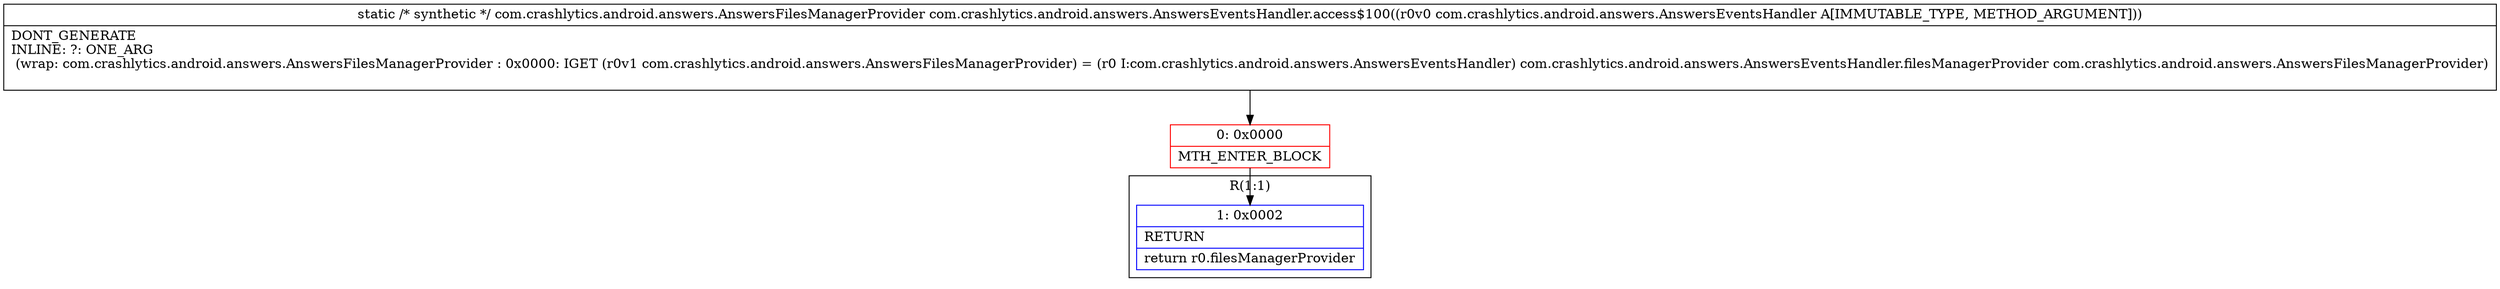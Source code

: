 digraph "CFG forcom.crashlytics.android.answers.AnswersEventsHandler.access$100(Lcom\/crashlytics\/android\/answers\/AnswersEventsHandler;)Lcom\/crashlytics\/android\/answers\/AnswersFilesManagerProvider;" {
subgraph cluster_Region_1612848278 {
label = "R(1:1)";
node [shape=record,color=blue];
Node_1 [shape=record,label="{1\:\ 0x0002|RETURN\l|return r0.filesManagerProvider\l}"];
}
Node_0 [shape=record,color=red,label="{0\:\ 0x0000|MTH_ENTER_BLOCK\l}"];
MethodNode[shape=record,label="{static \/* synthetic *\/ com.crashlytics.android.answers.AnswersFilesManagerProvider com.crashlytics.android.answers.AnswersEventsHandler.access$100((r0v0 com.crashlytics.android.answers.AnswersEventsHandler A[IMMUTABLE_TYPE, METHOD_ARGUMENT]))  | DONT_GENERATE\lINLINE: ?: ONE_ARG  \l  (wrap: com.crashlytics.android.answers.AnswersFilesManagerProvider : 0x0000: IGET  (r0v1 com.crashlytics.android.answers.AnswersFilesManagerProvider) = (r0 I:com.crashlytics.android.answers.AnswersEventsHandler) com.crashlytics.android.answers.AnswersEventsHandler.filesManagerProvider com.crashlytics.android.answers.AnswersFilesManagerProvider)\l\l}"];
MethodNode -> Node_0;
Node_0 -> Node_1;
}

